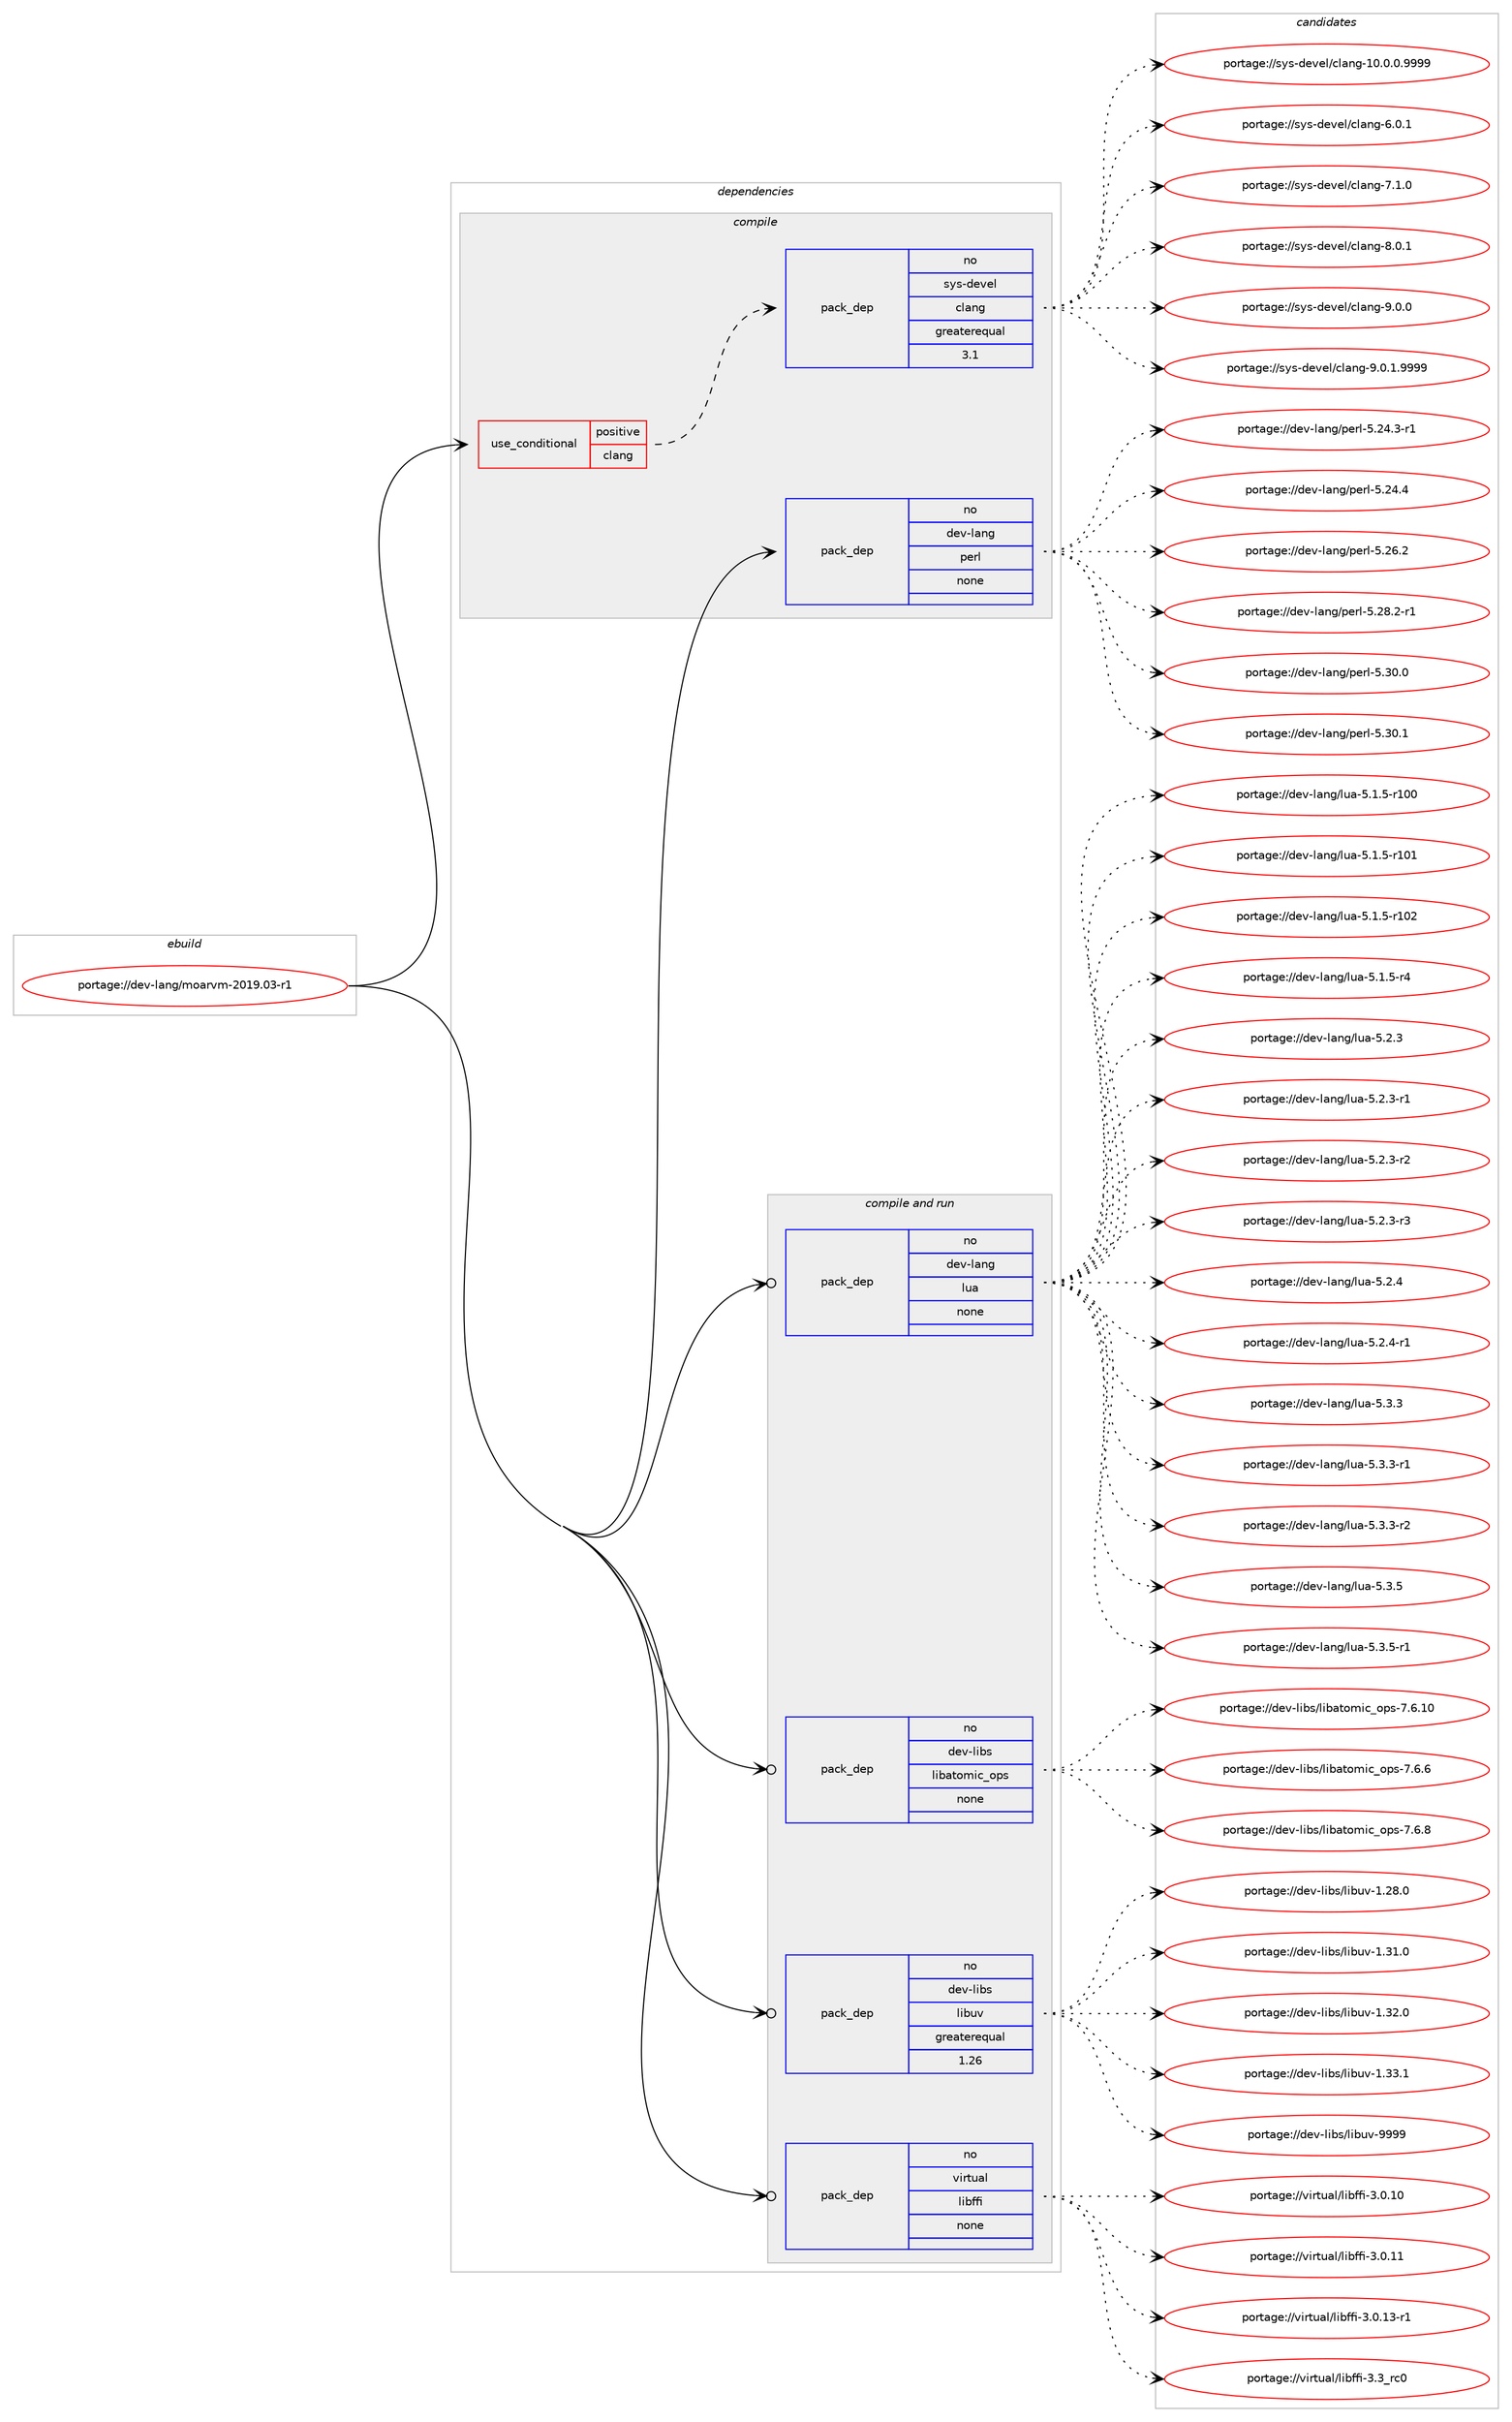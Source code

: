digraph prolog {

# *************
# Graph options
# *************

newrank=true;
concentrate=true;
compound=true;
graph [rankdir=LR,fontname=Helvetica,fontsize=10,ranksep=1.5];#, ranksep=2.5, nodesep=0.2];
edge  [arrowhead=vee];
node  [fontname=Helvetica,fontsize=10];

# **********
# The ebuild
# **********

subgraph cluster_leftcol {
color=gray;
rank=same;
label=<<i>ebuild</i>>;
id [label="portage://dev-lang/moarvm-2019.03-r1", color=red, width=4, href="../dev-lang/moarvm-2019.03-r1.svg"];
}

# ****************
# The dependencies
# ****************

subgraph cluster_midcol {
color=gray;
label=<<i>dependencies</i>>;
subgraph cluster_compile {
fillcolor="#eeeeee";
style=filled;
label=<<i>compile</i>>;
subgraph cond19378 {
dependency94284 [label=<<TABLE BORDER="0" CELLBORDER="1" CELLSPACING="0" CELLPADDING="4"><TR><TD ROWSPAN="3" CELLPADDING="10">use_conditional</TD></TR><TR><TD>positive</TD></TR><TR><TD>clang</TD></TR></TABLE>>, shape=none, color=red];
subgraph pack72137 {
dependency94285 [label=<<TABLE BORDER="0" CELLBORDER="1" CELLSPACING="0" CELLPADDING="4" WIDTH="220"><TR><TD ROWSPAN="6" CELLPADDING="30">pack_dep</TD></TR><TR><TD WIDTH="110">no</TD></TR><TR><TD>sys-devel</TD></TR><TR><TD>clang</TD></TR><TR><TD>greaterequal</TD></TR><TR><TD>3.1</TD></TR></TABLE>>, shape=none, color=blue];
}
dependency94284:e -> dependency94285:w [weight=20,style="dashed",arrowhead="vee"];
}
id:e -> dependency94284:w [weight=20,style="solid",arrowhead="vee"];
subgraph pack72138 {
dependency94286 [label=<<TABLE BORDER="0" CELLBORDER="1" CELLSPACING="0" CELLPADDING="4" WIDTH="220"><TR><TD ROWSPAN="6" CELLPADDING="30">pack_dep</TD></TR><TR><TD WIDTH="110">no</TD></TR><TR><TD>dev-lang</TD></TR><TR><TD>perl</TD></TR><TR><TD>none</TD></TR><TR><TD></TD></TR></TABLE>>, shape=none, color=blue];
}
id:e -> dependency94286:w [weight=20,style="solid",arrowhead="vee"];
}
subgraph cluster_compileandrun {
fillcolor="#eeeeee";
style=filled;
label=<<i>compile and run</i>>;
subgraph pack72139 {
dependency94287 [label=<<TABLE BORDER="0" CELLBORDER="1" CELLSPACING="0" CELLPADDING="4" WIDTH="220"><TR><TD ROWSPAN="6" CELLPADDING="30">pack_dep</TD></TR><TR><TD WIDTH="110">no</TD></TR><TR><TD>dev-lang</TD></TR><TR><TD>lua</TD></TR><TR><TD>none</TD></TR><TR><TD></TD></TR></TABLE>>, shape=none, color=blue];
}
id:e -> dependency94287:w [weight=20,style="solid",arrowhead="odotvee"];
subgraph pack72140 {
dependency94288 [label=<<TABLE BORDER="0" CELLBORDER="1" CELLSPACING="0" CELLPADDING="4" WIDTH="220"><TR><TD ROWSPAN="6" CELLPADDING="30">pack_dep</TD></TR><TR><TD WIDTH="110">no</TD></TR><TR><TD>dev-libs</TD></TR><TR><TD>libatomic_ops</TD></TR><TR><TD>none</TD></TR><TR><TD></TD></TR></TABLE>>, shape=none, color=blue];
}
id:e -> dependency94288:w [weight=20,style="solid",arrowhead="odotvee"];
subgraph pack72141 {
dependency94289 [label=<<TABLE BORDER="0" CELLBORDER="1" CELLSPACING="0" CELLPADDING="4" WIDTH="220"><TR><TD ROWSPAN="6" CELLPADDING="30">pack_dep</TD></TR><TR><TD WIDTH="110">no</TD></TR><TR><TD>dev-libs</TD></TR><TR><TD>libuv</TD></TR><TR><TD>greaterequal</TD></TR><TR><TD>1.26</TD></TR></TABLE>>, shape=none, color=blue];
}
id:e -> dependency94289:w [weight=20,style="solid",arrowhead="odotvee"];
subgraph pack72142 {
dependency94290 [label=<<TABLE BORDER="0" CELLBORDER="1" CELLSPACING="0" CELLPADDING="4" WIDTH="220"><TR><TD ROWSPAN="6" CELLPADDING="30">pack_dep</TD></TR><TR><TD WIDTH="110">no</TD></TR><TR><TD>virtual</TD></TR><TR><TD>libffi</TD></TR><TR><TD>none</TD></TR><TR><TD></TD></TR></TABLE>>, shape=none, color=blue];
}
id:e -> dependency94290:w [weight=20,style="solid",arrowhead="odotvee"];
}
subgraph cluster_run {
fillcolor="#eeeeee";
style=filled;
label=<<i>run</i>>;
}
}

# **************
# The candidates
# **************

subgraph cluster_choices {
rank=same;
color=gray;
label=<<i>candidates</i>>;

subgraph choice72137 {
color=black;
nodesep=1;
choiceportage11512111545100101118101108479910897110103454948464846484657575757 [label="portage://sys-devel/clang-10.0.0.9999", color=red, width=4,href="../sys-devel/clang-10.0.0.9999.svg"];
choiceportage11512111545100101118101108479910897110103455446484649 [label="portage://sys-devel/clang-6.0.1", color=red, width=4,href="../sys-devel/clang-6.0.1.svg"];
choiceportage11512111545100101118101108479910897110103455546494648 [label="portage://sys-devel/clang-7.1.0", color=red, width=4,href="../sys-devel/clang-7.1.0.svg"];
choiceportage11512111545100101118101108479910897110103455646484649 [label="portage://sys-devel/clang-8.0.1", color=red, width=4,href="../sys-devel/clang-8.0.1.svg"];
choiceportage11512111545100101118101108479910897110103455746484648 [label="portage://sys-devel/clang-9.0.0", color=red, width=4,href="../sys-devel/clang-9.0.0.svg"];
choiceportage115121115451001011181011084799108971101034557464846494657575757 [label="portage://sys-devel/clang-9.0.1.9999", color=red, width=4,href="../sys-devel/clang-9.0.1.9999.svg"];
dependency94285:e -> choiceportage11512111545100101118101108479910897110103454948464846484657575757:w [style=dotted,weight="100"];
dependency94285:e -> choiceportage11512111545100101118101108479910897110103455446484649:w [style=dotted,weight="100"];
dependency94285:e -> choiceportage11512111545100101118101108479910897110103455546494648:w [style=dotted,weight="100"];
dependency94285:e -> choiceportage11512111545100101118101108479910897110103455646484649:w [style=dotted,weight="100"];
dependency94285:e -> choiceportage11512111545100101118101108479910897110103455746484648:w [style=dotted,weight="100"];
dependency94285:e -> choiceportage115121115451001011181011084799108971101034557464846494657575757:w [style=dotted,weight="100"];
}
subgraph choice72138 {
color=black;
nodesep=1;
choiceportage100101118451089711010347112101114108455346505246514511449 [label="portage://dev-lang/perl-5.24.3-r1", color=red, width=4,href="../dev-lang/perl-5.24.3-r1.svg"];
choiceportage10010111845108971101034711210111410845534650524652 [label="portage://dev-lang/perl-5.24.4", color=red, width=4,href="../dev-lang/perl-5.24.4.svg"];
choiceportage10010111845108971101034711210111410845534650544650 [label="portage://dev-lang/perl-5.26.2", color=red, width=4,href="../dev-lang/perl-5.26.2.svg"];
choiceportage100101118451089711010347112101114108455346505646504511449 [label="portage://dev-lang/perl-5.28.2-r1", color=red, width=4,href="../dev-lang/perl-5.28.2-r1.svg"];
choiceportage10010111845108971101034711210111410845534651484648 [label="portage://dev-lang/perl-5.30.0", color=red, width=4,href="../dev-lang/perl-5.30.0.svg"];
choiceportage10010111845108971101034711210111410845534651484649 [label="portage://dev-lang/perl-5.30.1", color=red, width=4,href="../dev-lang/perl-5.30.1.svg"];
dependency94286:e -> choiceportage100101118451089711010347112101114108455346505246514511449:w [style=dotted,weight="100"];
dependency94286:e -> choiceportage10010111845108971101034711210111410845534650524652:w [style=dotted,weight="100"];
dependency94286:e -> choiceportage10010111845108971101034711210111410845534650544650:w [style=dotted,weight="100"];
dependency94286:e -> choiceportage100101118451089711010347112101114108455346505646504511449:w [style=dotted,weight="100"];
dependency94286:e -> choiceportage10010111845108971101034711210111410845534651484648:w [style=dotted,weight="100"];
dependency94286:e -> choiceportage10010111845108971101034711210111410845534651484649:w [style=dotted,weight="100"];
}
subgraph choice72139 {
color=black;
nodesep=1;
choiceportage1001011184510897110103471081179745534649465345114494848 [label="portage://dev-lang/lua-5.1.5-r100", color=red, width=4,href="../dev-lang/lua-5.1.5-r100.svg"];
choiceportage1001011184510897110103471081179745534649465345114494849 [label="portage://dev-lang/lua-5.1.5-r101", color=red, width=4,href="../dev-lang/lua-5.1.5-r101.svg"];
choiceportage1001011184510897110103471081179745534649465345114494850 [label="portage://dev-lang/lua-5.1.5-r102", color=red, width=4,href="../dev-lang/lua-5.1.5-r102.svg"];
choiceportage100101118451089711010347108117974553464946534511452 [label="portage://dev-lang/lua-5.1.5-r4", color=red, width=4,href="../dev-lang/lua-5.1.5-r4.svg"];
choiceportage10010111845108971101034710811797455346504651 [label="portage://dev-lang/lua-5.2.3", color=red, width=4,href="../dev-lang/lua-5.2.3.svg"];
choiceportage100101118451089711010347108117974553465046514511449 [label="portage://dev-lang/lua-5.2.3-r1", color=red, width=4,href="../dev-lang/lua-5.2.3-r1.svg"];
choiceportage100101118451089711010347108117974553465046514511450 [label="portage://dev-lang/lua-5.2.3-r2", color=red, width=4,href="../dev-lang/lua-5.2.3-r2.svg"];
choiceportage100101118451089711010347108117974553465046514511451 [label="portage://dev-lang/lua-5.2.3-r3", color=red, width=4,href="../dev-lang/lua-5.2.3-r3.svg"];
choiceportage10010111845108971101034710811797455346504652 [label="portage://dev-lang/lua-5.2.4", color=red, width=4,href="../dev-lang/lua-5.2.4.svg"];
choiceportage100101118451089711010347108117974553465046524511449 [label="portage://dev-lang/lua-5.2.4-r1", color=red, width=4,href="../dev-lang/lua-5.2.4-r1.svg"];
choiceportage10010111845108971101034710811797455346514651 [label="portage://dev-lang/lua-5.3.3", color=red, width=4,href="../dev-lang/lua-5.3.3.svg"];
choiceportage100101118451089711010347108117974553465146514511449 [label="portage://dev-lang/lua-5.3.3-r1", color=red, width=4,href="../dev-lang/lua-5.3.3-r1.svg"];
choiceportage100101118451089711010347108117974553465146514511450 [label="portage://dev-lang/lua-5.3.3-r2", color=red, width=4,href="../dev-lang/lua-5.3.3-r2.svg"];
choiceportage10010111845108971101034710811797455346514653 [label="portage://dev-lang/lua-5.3.5", color=red, width=4,href="../dev-lang/lua-5.3.5.svg"];
choiceportage100101118451089711010347108117974553465146534511449 [label="portage://dev-lang/lua-5.3.5-r1", color=red, width=4,href="../dev-lang/lua-5.3.5-r1.svg"];
dependency94287:e -> choiceportage1001011184510897110103471081179745534649465345114494848:w [style=dotted,weight="100"];
dependency94287:e -> choiceportage1001011184510897110103471081179745534649465345114494849:w [style=dotted,weight="100"];
dependency94287:e -> choiceportage1001011184510897110103471081179745534649465345114494850:w [style=dotted,weight="100"];
dependency94287:e -> choiceportage100101118451089711010347108117974553464946534511452:w [style=dotted,weight="100"];
dependency94287:e -> choiceportage10010111845108971101034710811797455346504651:w [style=dotted,weight="100"];
dependency94287:e -> choiceportage100101118451089711010347108117974553465046514511449:w [style=dotted,weight="100"];
dependency94287:e -> choiceportage100101118451089711010347108117974553465046514511450:w [style=dotted,weight="100"];
dependency94287:e -> choiceportage100101118451089711010347108117974553465046514511451:w [style=dotted,weight="100"];
dependency94287:e -> choiceportage10010111845108971101034710811797455346504652:w [style=dotted,weight="100"];
dependency94287:e -> choiceportage100101118451089711010347108117974553465046524511449:w [style=dotted,weight="100"];
dependency94287:e -> choiceportage10010111845108971101034710811797455346514651:w [style=dotted,weight="100"];
dependency94287:e -> choiceportage100101118451089711010347108117974553465146514511449:w [style=dotted,weight="100"];
dependency94287:e -> choiceportage100101118451089711010347108117974553465146514511450:w [style=dotted,weight="100"];
dependency94287:e -> choiceportage10010111845108971101034710811797455346514653:w [style=dotted,weight="100"];
dependency94287:e -> choiceportage100101118451089711010347108117974553465146534511449:w [style=dotted,weight="100"];
}
subgraph choice72140 {
color=black;
nodesep=1;
choiceportage1001011184510810598115471081059897116111109105999511111211545554654464948 [label="portage://dev-libs/libatomic_ops-7.6.10", color=red, width=4,href="../dev-libs/libatomic_ops-7.6.10.svg"];
choiceportage10010111845108105981154710810598971161111091059995111112115455546544654 [label="portage://dev-libs/libatomic_ops-7.6.6", color=red, width=4,href="../dev-libs/libatomic_ops-7.6.6.svg"];
choiceportage10010111845108105981154710810598971161111091059995111112115455546544656 [label="portage://dev-libs/libatomic_ops-7.6.8", color=red, width=4,href="../dev-libs/libatomic_ops-7.6.8.svg"];
dependency94288:e -> choiceportage1001011184510810598115471081059897116111109105999511111211545554654464948:w [style=dotted,weight="100"];
dependency94288:e -> choiceportage10010111845108105981154710810598971161111091059995111112115455546544654:w [style=dotted,weight="100"];
dependency94288:e -> choiceportage10010111845108105981154710810598971161111091059995111112115455546544656:w [style=dotted,weight="100"];
}
subgraph choice72141 {
color=black;
nodesep=1;
choiceportage1001011184510810598115471081059811711845494650564648 [label="portage://dev-libs/libuv-1.28.0", color=red, width=4,href="../dev-libs/libuv-1.28.0.svg"];
choiceportage1001011184510810598115471081059811711845494651494648 [label="portage://dev-libs/libuv-1.31.0", color=red, width=4,href="../dev-libs/libuv-1.31.0.svg"];
choiceportage1001011184510810598115471081059811711845494651504648 [label="portage://dev-libs/libuv-1.32.0", color=red, width=4,href="../dev-libs/libuv-1.32.0.svg"];
choiceportage1001011184510810598115471081059811711845494651514649 [label="portage://dev-libs/libuv-1.33.1", color=red, width=4,href="../dev-libs/libuv-1.33.1.svg"];
choiceportage100101118451081059811547108105981171184557575757 [label="portage://dev-libs/libuv-9999", color=red, width=4,href="../dev-libs/libuv-9999.svg"];
dependency94289:e -> choiceportage1001011184510810598115471081059811711845494650564648:w [style=dotted,weight="100"];
dependency94289:e -> choiceportage1001011184510810598115471081059811711845494651494648:w [style=dotted,weight="100"];
dependency94289:e -> choiceportage1001011184510810598115471081059811711845494651504648:w [style=dotted,weight="100"];
dependency94289:e -> choiceportage1001011184510810598115471081059811711845494651514649:w [style=dotted,weight="100"];
dependency94289:e -> choiceportage100101118451081059811547108105981171184557575757:w [style=dotted,weight="100"];
}
subgraph choice72142 {
color=black;
nodesep=1;
choiceportage11810511411611797108471081059810210210545514648464948 [label="portage://virtual/libffi-3.0.10", color=red, width=4,href="../virtual/libffi-3.0.10.svg"];
choiceportage11810511411611797108471081059810210210545514648464949 [label="portage://virtual/libffi-3.0.11", color=red, width=4,href="../virtual/libffi-3.0.11.svg"];
choiceportage118105114116117971084710810598102102105455146484649514511449 [label="portage://virtual/libffi-3.0.13-r1", color=red, width=4,href="../virtual/libffi-3.0.13-r1.svg"];
choiceportage11810511411611797108471081059810210210545514651951149948 [label="portage://virtual/libffi-3.3_rc0", color=red, width=4,href="../virtual/libffi-3.3_rc0.svg"];
dependency94290:e -> choiceportage11810511411611797108471081059810210210545514648464948:w [style=dotted,weight="100"];
dependency94290:e -> choiceportage11810511411611797108471081059810210210545514648464949:w [style=dotted,weight="100"];
dependency94290:e -> choiceportage118105114116117971084710810598102102105455146484649514511449:w [style=dotted,weight="100"];
dependency94290:e -> choiceportage11810511411611797108471081059810210210545514651951149948:w [style=dotted,weight="100"];
}
}

}
